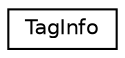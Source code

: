 digraph "类继承关系图"
{
 // INTERACTIVE_SVG=YES
 // LATEX_PDF_SIZE
  edge [fontname="Helvetica",fontsize="10",labelfontname="Helvetica",labelfontsize="10"];
  node [fontname="Helvetica",fontsize="10",shape=record];
  rankdir="LR";
  Node0 [label="TagInfo",height=0.2,width=0.4,color="black", fillcolor="white", style="filled",URL="$d3/dc3/struct_tag_info.html",tooltip="This struct is used to capture the tag file information for an Entry."];
}
